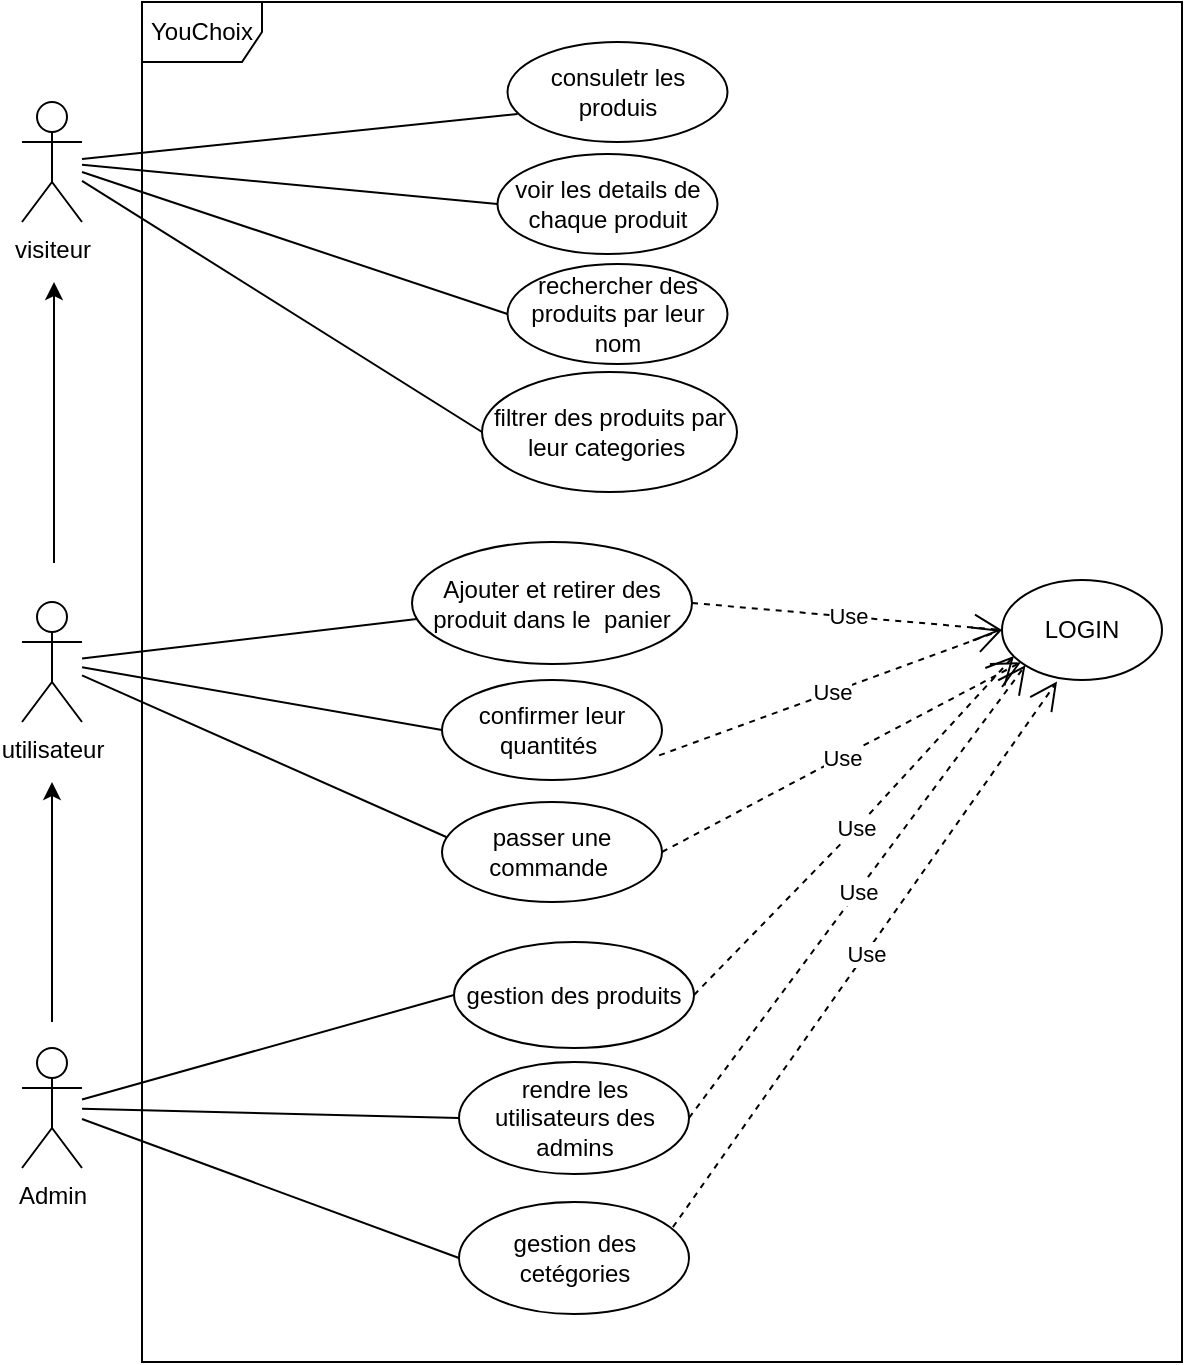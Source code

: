 <mxfile pages="1">
    <diagram id="3ldU3HKUhR_c8mddi6MC" name="Page-1">
        <mxGraphModel dx="1505" dy="1108" grid="1" gridSize="10" guides="1" tooltips="1" connect="1" arrows="1" fold="1" page="0" pageScale="1" pageWidth="850" pageHeight="1100" background="none" math="0" shadow="0">
            <root>
                <mxCell id="0"/>
                <mxCell id="1" parent="0"/>
                <mxCell id="2" value="YouChoix" style="shape=umlFrame;whiteSpace=wrap;html=1;fillColor=default;" parent="1" vertex="1">
                    <mxGeometry x="-130" y="-100" width="520" height="680" as="geometry"/>
                </mxCell>
                <mxCell id="6" value="consuletr les produis" style="ellipse;whiteSpace=wrap;html=1;" parent="1" vertex="1">
                    <mxGeometry x="52.75" y="-80" width="110" height="50" as="geometry"/>
                </mxCell>
                <mxCell id="7" value="voir les details de chaque produit" style="ellipse;whiteSpace=wrap;html=1;" parent="1" vertex="1">
                    <mxGeometry x="47.75" y="-24" width="110" height="50" as="geometry"/>
                </mxCell>
                <mxCell id="9" value="Ajouter et retirer des produit dans le&amp;nbsp; panier" style="ellipse;whiteSpace=wrap;html=1;" parent="1" vertex="1">
                    <mxGeometry x="5" y="170" width="140" height="61" as="geometry"/>
                </mxCell>
                <mxCell id="10" value="confirmer leur quantités&amp;nbsp;" style="ellipse;whiteSpace=wrap;html=1;" parent="1" vertex="1">
                    <mxGeometry x="20" y="239" width="110" height="50" as="geometry"/>
                </mxCell>
                <mxCell id="22" value="gestion des produits" style="ellipse;whiteSpace=wrap;html=1;" parent="1" vertex="1">
                    <mxGeometry x="26" y="370" width="120" height="53" as="geometry"/>
                </mxCell>
                <mxCell id="25" value="rendre les utilisateurs des admins" style="ellipse;whiteSpace=wrap;html=1;" parent="1" vertex="1">
                    <mxGeometry x="28.5" y="430" width="115" height="56" as="geometry"/>
                </mxCell>
                <mxCell id="26" value="gestion des cetégories" style="ellipse;whiteSpace=wrap;html=1;" parent="1" vertex="1">
                    <mxGeometry x="28.5" y="500" width="115" height="56" as="geometry"/>
                </mxCell>
                <mxCell id="27" value="LOGIN" style="ellipse;whiteSpace=wrap;html=1;" parent="1" vertex="1">
                    <mxGeometry x="300" y="189" width="80" height="50" as="geometry"/>
                </mxCell>
                <mxCell id="28" value="" style="endArrow=classic;html=1;" parent="1" edge="1">
                    <mxGeometry width="50" height="50" relative="1" as="geometry">
                        <mxPoint x="-175" y="410" as="sourcePoint"/>
                        <mxPoint x="-175" y="290" as="targetPoint"/>
                    </mxGeometry>
                </mxCell>
                <mxCell id="29" value="" style="endArrow=none;html=1;" parent="1" target="9" edge="1" source="72">
                    <mxGeometry width="50" height="50" relative="1" as="geometry">
                        <mxPoint x="-150" y="150" as="sourcePoint"/>
                        <mxPoint x="-75" y="215" as="targetPoint"/>
                    </mxGeometry>
                </mxCell>
                <mxCell id="30" value="" style="endArrow=none;html=1;entryX=0;entryY=0.5;entryDx=0;entryDy=0;" parent="1" target="10" edge="1" source="72">
                    <mxGeometry width="50" height="50" relative="1" as="geometry">
                        <mxPoint x="-150" y="150" as="sourcePoint"/>
                        <mxPoint x="-40.0" y="78" as="targetPoint"/>
                    </mxGeometry>
                </mxCell>
                <mxCell id="34" value="" style="endArrow=none;html=1;entryX=0;entryY=0.5;entryDx=0;entryDy=0;" parent="1" target="22" edge="1" source="74">
                    <mxGeometry width="50" height="50" relative="1" as="geometry">
                        <mxPoint x="-150" y="330" as="sourcePoint"/>
                        <mxPoint x="-140" y="610" as="targetPoint"/>
                    </mxGeometry>
                </mxCell>
                <mxCell id="35" value="" style="endArrow=none;html=1;entryX=0;entryY=0.5;entryDx=0;entryDy=0;" parent="1" target="25" edge="1" source="74">
                    <mxGeometry width="50" height="50" relative="1" as="geometry">
                        <mxPoint x="-150" y="329" as="sourcePoint"/>
                        <mxPoint x="-35.0" y="329" as="targetPoint"/>
                    </mxGeometry>
                </mxCell>
                <mxCell id="36" value="" style="endArrow=none;html=1;entryX=0;entryY=0.5;entryDx=0;entryDy=0;" parent="1" target="26" edge="1" source="74">
                    <mxGeometry width="50" height="50" relative="1" as="geometry">
                        <mxPoint x="-150" y="330" as="sourcePoint"/>
                        <mxPoint x="-25.0" y="339" as="targetPoint"/>
                    </mxGeometry>
                </mxCell>
                <mxCell id="38" value="" style="endArrow=none;html=1;entryX=0;entryY=0.5;entryDx=0;entryDy=0;" parent="1" target="7" edge="1" source="70">
                    <mxGeometry width="50" height="50" relative="1" as="geometry">
                        <mxPoint x="-150" as="sourcePoint"/>
                        <mxPoint x="-39.989" y="78.472" as="targetPoint"/>
                    </mxGeometry>
                </mxCell>
                <mxCell id="39" value="" style="endArrow=none;html=1;entryX=0.046;entryY=0.72;entryDx=0;entryDy=0;entryPerimeter=0;" parent="1" target="6" edge="1" source="70">
                    <mxGeometry width="50" height="50" relative="1" as="geometry">
                        <mxPoint x="-150" as="sourcePoint"/>
                        <mxPoint x="-29.989" y="88.472" as="targetPoint"/>
                    </mxGeometry>
                </mxCell>
                <mxCell id="45" value="Use" style="endArrow=open;endSize=12;dashed=1;html=1;exitX=0.93;exitY=0.225;exitDx=0;exitDy=0;exitPerimeter=0;entryX=0.344;entryY=1.015;entryDx=0;entryDy=0;entryPerimeter=0;" parent="1" source="26" target="27" edge="1">
                    <mxGeometry width="160" relative="1" as="geometry">
                        <mxPoint x="66.53" y="511.05" as="sourcePoint"/>
                        <mxPoint x="194.4" y="281.25" as="targetPoint"/>
                    </mxGeometry>
                </mxCell>
                <mxCell id="46" value="Use" style="endArrow=open;endSize=12;dashed=1;html=1;entryX=0;entryY=1;entryDx=0;entryDy=0;exitX=1;exitY=0.5;exitDx=0;exitDy=0;" parent="1" target="27" edge="1" source="25">
                    <mxGeometry width="160" relative="1" as="geometry">
                        <mxPoint x="60" y="370" as="sourcePoint"/>
                        <mxPoint x="170" y="260" as="targetPoint"/>
                    </mxGeometry>
                </mxCell>
                <mxCell id="47" value="Use" style="endArrow=open;endSize=12;dashed=1;html=1;exitX=1;exitY=0.5;exitDx=0;exitDy=0;entryX=0.075;entryY=0.76;entryDx=0;entryDy=0;entryPerimeter=0;" parent="1" source="22" edge="1" target="27">
                    <mxGeometry width="160" relative="1" as="geometry">
                        <mxPoint x="70" y="380" as="sourcePoint"/>
                        <mxPoint x="161" y="250" as="targetPoint"/>
                        <Array as="points">
                            <mxPoint x="230" y="310"/>
                        </Array>
                    </mxGeometry>
                </mxCell>
                <mxCell id="50" value="Use" style="endArrow=open;endSize=12;dashed=1;html=1;exitX=0.987;exitY=0.754;exitDx=0;exitDy=0;exitPerimeter=0;entryX=0;entryY=0.5;entryDx=0;entryDy=0;" parent="1" source="10" target="27" edge="1">
                    <mxGeometry width="160" relative="1" as="geometry">
                        <mxPoint x="85.0" y="245" as="sourcePoint"/>
                        <mxPoint x="180" y="260" as="targetPoint"/>
                    </mxGeometry>
                </mxCell>
                <mxCell id="53" value="Use" style="endArrow=open;endSize=12;dashed=1;html=1;exitX=1;exitY=0.5;exitDx=0;exitDy=0;entryX=0;entryY=0.5;entryDx=0;entryDy=0;" parent="1" source="9" edge="1" target="27">
                    <mxGeometry width="160" relative="1" as="geometry">
                        <mxPoint x="95.0" y="255" as="sourcePoint"/>
                        <mxPoint x="180" y="220" as="targetPoint"/>
                        <Array as="points"/>
                    </mxGeometry>
                </mxCell>
                <mxCell id="64" value="" style="endArrow=classic;html=1;" parent="1" edge="1">
                    <mxGeometry width="50" height="50" relative="1" as="geometry">
                        <mxPoint x="-174" y="180.5" as="sourcePoint"/>
                        <mxPoint x="-174" y="40" as="targetPoint"/>
                    </mxGeometry>
                </mxCell>
                <mxCell id="66" value="rechercher des produits par leur nom" style="ellipse;whiteSpace=wrap;html=1;" parent="1" vertex="1">
                    <mxGeometry x="52.75" y="31" width="110" height="50" as="geometry"/>
                </mxCell>
                <mxCell id="67" value="" style="endArrow=none;html=1;entryX=0;entryY=0.5;entryDx=0;entryDy=0;" parent="1" target="66" edge="1" source="70">
                    <mxGeometry width="50" height="50" relative="1" as="geometry">
                        <mxPoint x="-150" as="sourcePoint"/>
                        <mxPoint x="-35.0" y="26" as="targetPoint"/>
                    </mxGeometry>
                </mxCell>
                <mxCell id="68" value="filtrer des produits par leur categories&amp;nbsp;" style="ellipse;whiteSpace=wrap;html=1;" parent="1" vertex="1">
                    <mxGeometry x="40" y="85" width="127.5" height="60" as="geometry"/>
                </mxCell>
                <mxCell id="69" value="" style="endArrow=none;html=1;entryX=0;entryY=0.5;entryDx=0;entryDy=0;" parent="1" target="68" edge="1" source="70">
                    <mxGeometry width="50" height="50" relative="1" as="geometry">
                        <mxPoint x="-147" y="5.952" as="sourcePoint"/>
                        <mxPoint x="-39.5" y="66" as="targetPoint"/>
                    </mxGeometry>
                </mxCell>
                <mxCell id="70" value="visiteur" style="shape=umlActor;verticalLabelPosition=bottom;verticalAlign=top;html=1;" vertex="1" parent="1">
                    <mxGeometry x="-190" y="-50" width="30" height="60" as="geometry"/>
                </mxCell>
                <mxCell id="72" value="utilisateur" style="shape=umlActor;verticalLabelPosition=bottom;verticalAlign=top;html=1;" vertex="1" parent="1">
                    <mxGeometry x="-190" y="200" width="30" height="60" as="geometry"/>
                </mxCell>
                <mxCell id="75" value="" style="endArrow=none;html=1;entryX=0.091;entryY=0.42;entryDx=0;entryDy=0;entryPerimeter=0;" edge="1" parent="1" source="72" target="76">
                    <mxGeometry width="50" height="50" relative="1" as="geometry">
                        <mxPoint x="-150" y="150" as="sourcePoint"/>
                        <mxPoint x="30" y="265" as="targetPoint"/>
                    </mxGeometry>
                </mxCell>
                <mxCell id="76" value="passer une commande&amp;nbsp;" style="ellipse;whiteSpace=wrap;html=1;" vertex="1" parent="1">
                    <mxGeometry x="20" y="300" width="110" height="50" as="geometry"/>
                </mxCell>
                <mxCell id="77" value="Use" style="endArrow=open;endSize=12;dashed=1;html=1;exitX=1;exitY=0.5;exitDx=0;exitDy=0;" edge="1" parent="1" source="76" target="27">
                    <mxGeometry width="160" relative="1" as="geometry">
                        <mxPoint x="-30" y="310" as="sourcePoint"/>
                        <mxPoint x="220" y="320" as="targetPoint"/>
                    </mxGeometry>
                </mxCell>
                <mxCell id="74" value="Admin" style="shape=umlActor;verticalLabelPosition=bottom;verticalAlign=top;html=1;" vertex="1" parent="1">
                    <mxGeometry x="-190" y="423" width="30" height="60" as="geometry"/>
                </mxCell>
            </root>
        </mxGraphModel>
    </diagram>
</mxfile>

